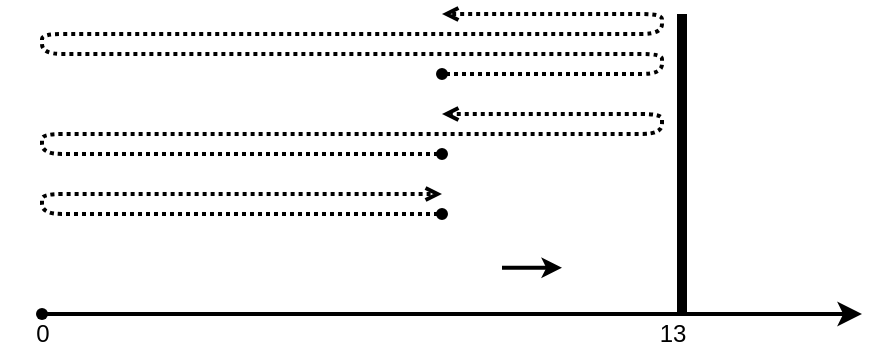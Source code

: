 <mxfile version="20.0.1" type="device"><diagram id="X0SYvhiVqX2LFTq6QpjE" name="Page-1"><mxGraphModel dx="741" dy="397" grid="1" gridSize="10" guides="1" tooltips="1" connect="1" arrows="1" fold="1" page="1" pageScale="1" pageWidth="850" pageHeight="1100" math="0" shadow="0"><root><mxCell id="0"/><mxCell id="1" parent="0"/><mxCell id="vAMj1AXq5uNm-tuR_89w-2" style="edgeStyle=orthogonalEdgeStyle;rounded=0;orthogonalLoop=1;jettySize=auto;html=1;strokeWidth=2;" edge="1" parent="1" source="vAMj1AXq5uNm-tuR_89w-1"><mxGeometry relative="1" as="geometry"><mxPoint x="690" y="280" as="targetPoint"/></mxGeometry></mxCell><mxCell id="vAMj1AXq5uNm-tuR_89w-1" value="" style="shape=waypoint;sketch=0;size=6;pointerEvents=1;points=[];fillColor=none;resizable=0;rotatable=0;perimeter=centerPerimeter;snapToPoint=1;" vertex="1" parent="1"><mxGeometry x="260" y="260" width="40" height="40" as="geometry"/></mxCell><mxCell id="vAMj1AXq5uNm-tuR_89w-3" value="&lt;div&gt;0&lt;/div&gt;" style="text;html=1;align=center;verticalAlign=middle;resizable=0;points=[];autosize=1;strokeColor=none;fillColor=none;" vertex="1" parent="1"><mxGeometry x="270" y="280" width="20" height="20" as="geometry"/></mxCell><mxCell id="vAMj1AXq5uNm-tuR_89w-4" value="13" style="text;html=1;align=center;verticalAlign=middle;resizable=0;points=[];autosize=1;strokeColor=none;fillColor=none;" vertex="1" parent="1"><mxGeometry x="580" y="280" width="30" height="20" as="geometry"/></mxCell><mxCell id="vAMj1AXq5uNm-tuR_89w-6" value="" style="endArrow=none;html=1;rounded=0;startArrow=none;startFill=0;endSize=0;strokeWidth=5;" edge="1" parent="1"><mxGeometry width="50" height="50" relative="1" as="geometry"><mxPoint x="600" y="280" as="sourcePoint"/><mxPoint x="600" y="130" as="targetPoint"/></mxGeometry></mxCell><mxCell id="vAMj1AXq5uNm-tuR_89w-10" value="" style="endArrow=open;html=1;rounded=1;endSize=4;strokeWidth=2;jumpStyle=none;startArrow=oval;startFill=1;startSize=4;dashed=1;dashPattern=1 1;endFill=0;" edge="1" parent="1"><mxGeometry width="50" height="50" relative="1" as="geometry"><mxPoint x="480" y="230" as="sourcePoint"/><mxPoint x="480" y="220" as="targetPoint"/><Array as="points"><mxPoint x="280" y="230"/><mxPoint x="280" y="220"/></Array></mxGeometry></mxCell><mxCell id="vAMj1AXq5uNm-tuR_89w-11" value="" style="endArrow=open;html=1;rounded=1;endSize=4;strokeWidth=2;jumpStyle=none;startArrow=oval;startFill=1;startSize=4;dashed=1;dashPattern=1 1;endFill=0;" edge="1" parent="1"><mxGeometry width="50" height="50" relative="1" as="geometry"><mxPoint x="480" y="200" as="sourcePoint"/><mxPoint x="480" y="180" as="targetPoint"/><Array as="points"><mxPoint x="280" y="200"/><mxPoint x="280" y="190"/><mxPoint x="590" y="190"/><mxPoint x="590" y="180"/></Array></mxGeometry></mxCell><mxCell id="vAMj1AXq5uNm-tuR_89w-14" value="" style="endArrow=open;html=1;rounded=1;endSize=4;strokeWidth=2;jumpStyle=none;startArrow=oval;startFill=1;startSize=4;dashed=1;dashPattern=1 1;endFill=0;" edge="1" parent="1"><mxGeometry width="50" height="50" relative="1" as="geometry"><mxPoint x="480" y="160" as="sourcePoint"/><mxPoint x="480" y="130" as="targetPoint"/><Array as="points"><mxPoint x="590" y="160"/><mxPoint x="590" y="150"/><mxPoint x="280" y="150"/><mxPoint x="280" y="140"/><mxPoint x="590" y="140"/><mxPoint x="590" y="130"/></Array></mxGeometry></mxCell><mxCell id="vAMj1AXq5uNm-tuR_89w-15" value="" style="shape=image;html=1;verticalAlign=top;verticalLabelPosition=bottom;labelBackgroundColor=#ffffff;imageAspect=0;aspect=fixed;image=https://cdn4.iconfinder.com/data/icons/internet-networking-and-communication-glyph-24/24/Communication_tower_signal_tower_wifi_antenna_wifi_tower_wireless_antenna-128.png" vertex="1" parent="1"><mxGeometry x="266" y="240" width="34" height="34" as="geometry"/></mxCell><mxCell id="vAMj1AXq5uNm-tuR_89w-18" value="" style="shape=image;html=1;verticalAlign=top;verticalLabelPosition=bottom;labelBackgroundColor=#ffffff;imageAspect=0;aspect=fixed;image=https://cdn1.iconfinder.com/data/icons/100-basic-for-user-interface/32/52-phone-128.png" vertex="1" parent="1"><mxGeometry x="470" y="237" width="40" height="40" as="geometry"/></mxCell><mxCell id="vAMj1AXq5uNm-tuR_89w-19" value="" style="endArrow=classic;html=1;startSize=4;endSize=4;strokeColor=#000000;strokeWidth=2;curved=1;jumpStyle=none;labelBackgroundColor=none;" edge="1" parent="1"><mxGeometry width="50" height="50" relative="1" as="geometry"><mxPoint x="510" y="256.9" as="sourcePoint"/><mxPoint x="540" y="256.9" as="targetPoint"/><Array as="points"/></mxGeometry></mxCell></root></mxGraphModel></diagram></mxfile>